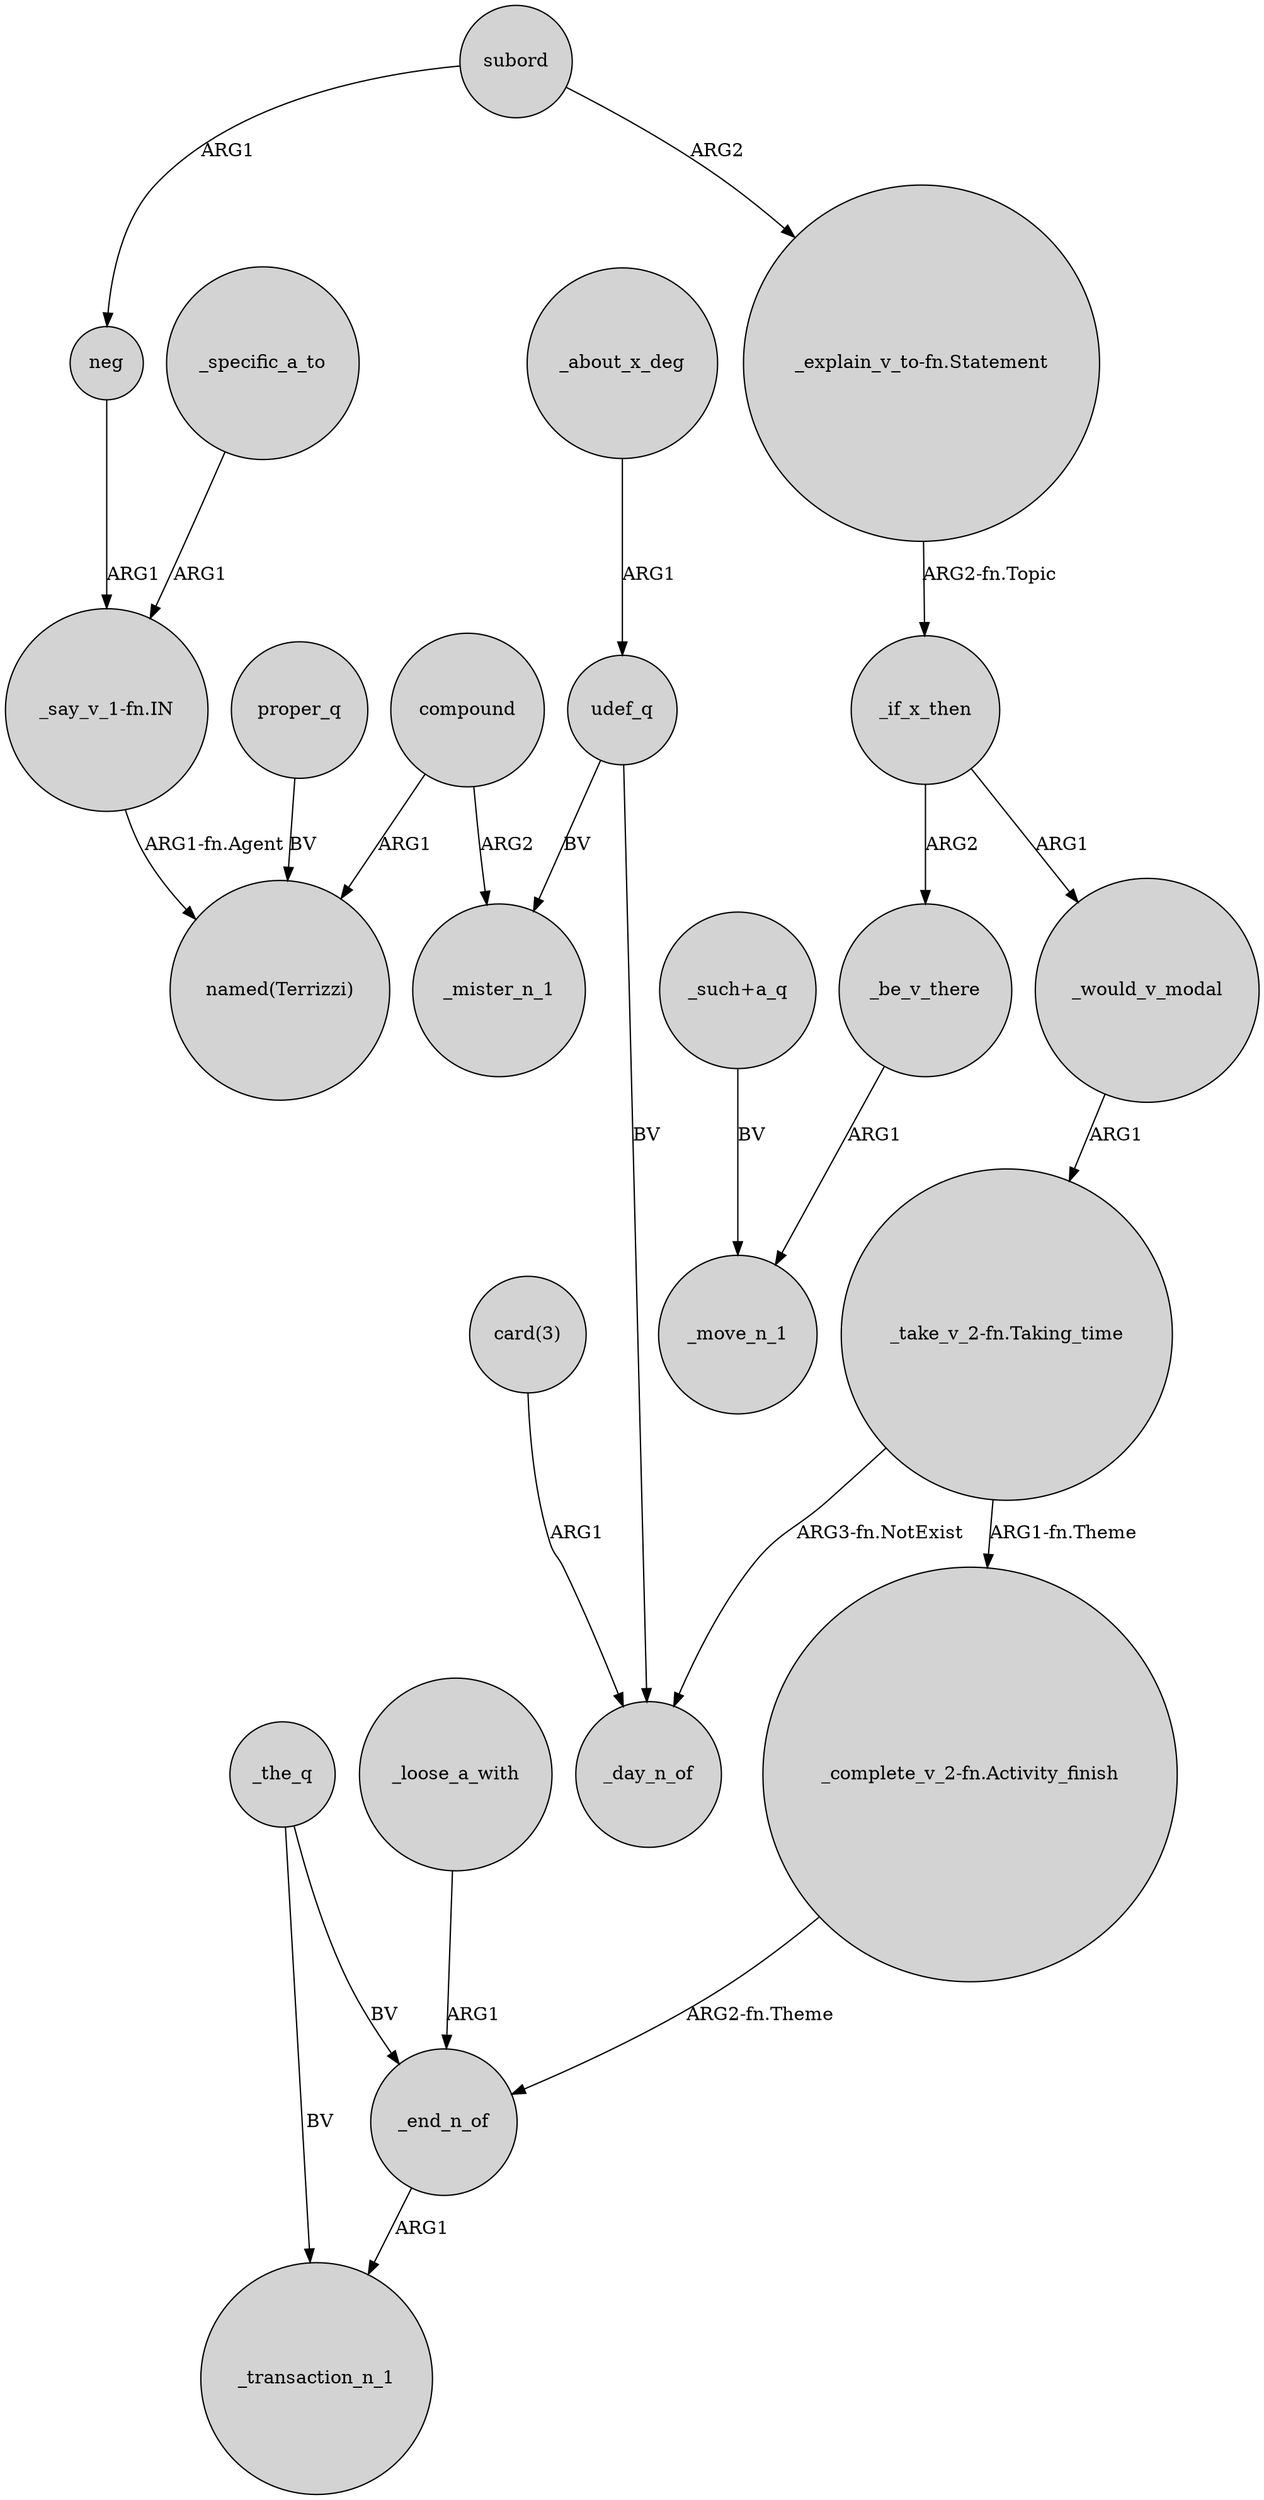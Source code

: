 digraph {
	node [shape=circle style=filled]
	compound -> "named(Terrizzi)" [label=ARG1]
	neg -> "_say_v_1-fn.IN" [label=ARG1]
	_the_q -> _end_n_of [label=BV]
	"_take_v_2-fn.Taking_time" -> _day_n_of [label="ARG3-fn.NotExist"]
	compound -> _mister_n_1 [label=ARG2]
	udef_q -> _mister_n_1 [label=BV]
	"_explain_v_to-fn.Statement" -> _if_x_then [label="ARG2-fn.Topic"]
	_be_v_there -> _move_n_1 [label=ARG1]
	udef_q -> _day_n_of [label=BV]
	"_such+a_q" -> _move_n_1 [label=BV]
	"_say_v_1-fn.IN" -> "named(Terrizzi)" [label="ARG1-fn.Agent"]
	_about_x_deg -> udef_q [label=ARG1]
	"_complete_v_2-fn.Activity_finish" -> _end_n_of [label="ARG2-fn.Theme"]
	subord -> neg [label=ARG1]
	_end_n_of -> _transaction_n_1 [label=ARG1]
	subord -> "_explain_v_to-fn.Statement" [label=ARG2]
	"card(3)" -> _day_n_of [label=ARG1]
	"_take_v_2-fn.Taking_time" -> "_complete_v_2-fn.Activity_finish" [label="ARG1-fn.Theme"]
	_would_v_modal -> "_take_v_2-fn.Taking_time" [label=ARG1]
	_if_x_then -> _would_v_modal [label=ARG1]
	_if_x_then -> _be_v_there [label=ARG2]
	_the_q -> _transaction_n_1 [label=BV]
	_specific_a_to -> "_say_v_1-fn.IN" [label=ARG1]
	proper_q -> "named(Terrizzi)" [label=BV]
	_loose_a_with -> _end_n_of [label=ARG1]
}
